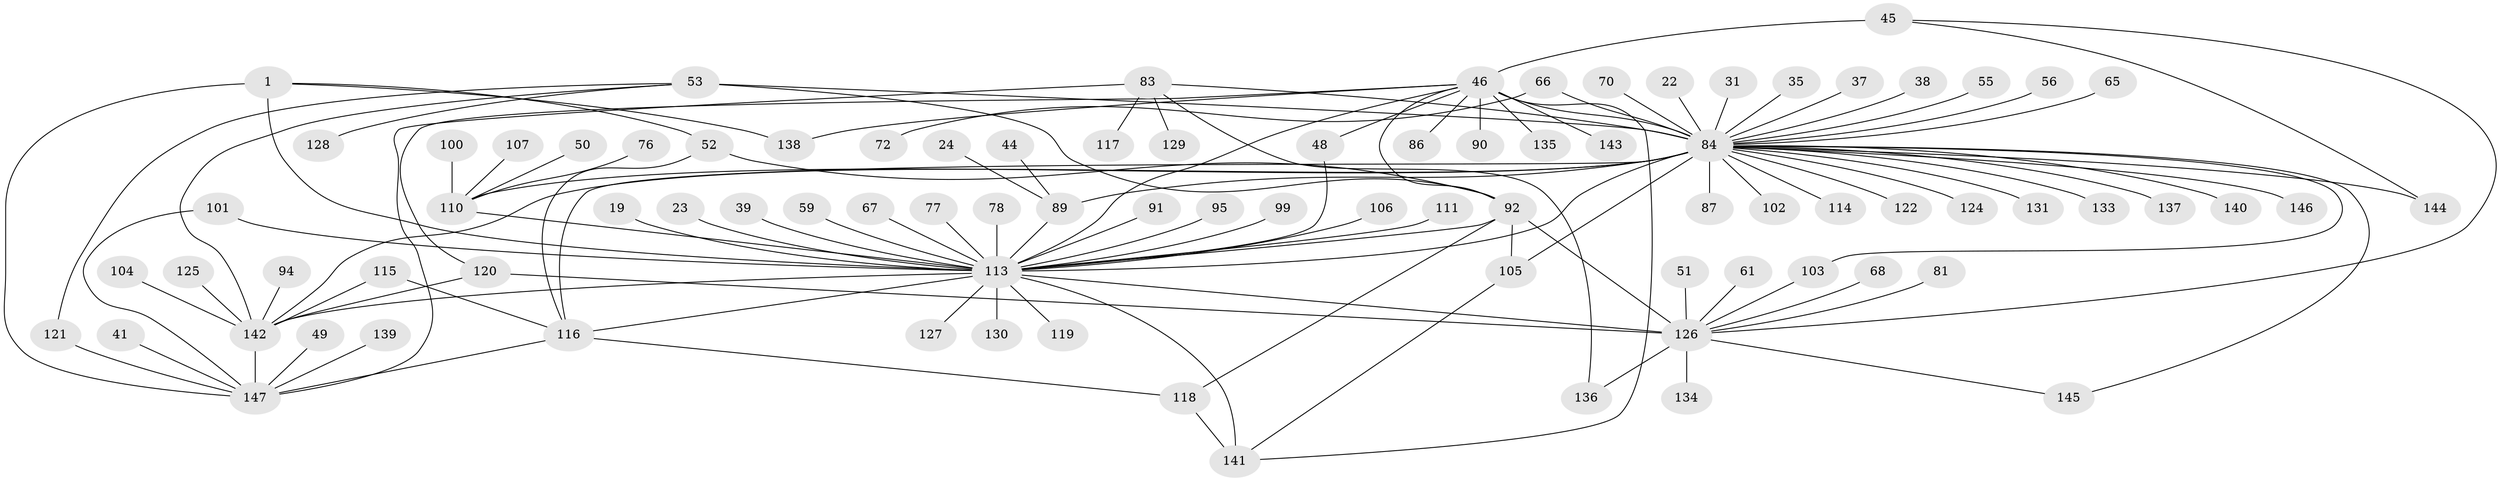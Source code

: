// original degree distribution, {7: 0.02040816326530612, 29: 0.006802721088435374, 14: 0.013605442176870748, 5: 0.061224489795918366, 6: 0.034013605442176874, 22: 0.006802721088435374, 3: 0.1292517006802721, 2: 0.20408163265306123, 18: 0.006802721088435374, 12: 0.006802721088435374, 1: 0.4421768707482993, 10: 0.006802721088435374, 4: 0.047619047619047616, 9: 0.006802721088435374, 8: 0.006802721088435374}
// Generated by graph-tools (version 1.1) at 2025/51/03/04/25 21:51:32]
// undirected, 88 vertices, 118 edges
graph export_dot {
graph [start="1"]
  node [color=gray90,style=filled];
  1;
  19;
  22;
  23;
  24;
  31;
  35;
  37;
  38;
  39;
  41;
  44;
  45;
  46 [super="+20"];
  48;
  49;
  50;
  51;
  52;
  53 [super="+34"];
  55;
  56;
  59;
  61;
  65;
  66;
  67;
  68;
  70;
  72;
  76;
  77;
  78;
  81 [super="+43"];
  83 [super="+75"];
  84 [super="+21+63+15+79+3"];
  86;
  87;
  89 [super="+71+9"];
  90;
  91;
  92 [super="+28+42"];
  94;
  95;
  99;
  100;
  101;
  102;
  103;
  104;
  105 [super="+64"];
  106;
  107;
  110 [super="+33+47+30"];
  111;
  113 [super="+74+11+7"];
  114;
  115;
  116 [super="+60"];
  117;
  118 [super="+96"];
  119;
  120 [super="+16"];
  121 [super="+85"];
  122;
  124;
  125;
  126 [super="+6+109+73"];
  127;
  128;
  129;
  130;
  131;
  133 [super="+112"];
  134 [super="+57"];
  135;
  136 [super="+98"];
  137;
  138 [super="+123"];
  139;
  140;
  141 [super="+132"];
  142 [super="+80+97"];
  143;
  144;
  145 [super="+93"];
  146;
  147 [super="+69+62"];
  1 -- 52;
  1 -- 113 [weight=3];
  1 -- 147 [weight=2];
  1 -- 138;
  19 -- 113;
  22 -- 84;
  23 -- 113;
  24 -- 89;
  31 -- 84;
  35 -- 84;
  37 -- 84;
  38 -- 84;
  39 -- 113;
  41 -- 147;
  44 -- 89;
  45 -- 46 [weight=2];
  45 -- 144;
  45 -- 126;
  46 -- 86;
  46 -- 135;
  46 -- 138;
  46 -- 143;
  46 -- 48;
  46 -- 120;
  46 -- 90;
  46 -- 84 [weight=5];
  46 -- 113;
  46 -- 141;
  46 -- 92;
  48 -- 113;
  49 -- 147;
  50 -- 110;
  51 -- 126;
  52 -- 116;
  52 -- 92;
  53 -- 92 [weight=2];
  53 -- 128;
  53 -- 142;
  53 -- 84;
  53 -- 121;
  55 -- 84;
  56 -- 84;
  59 -- 113;
  61 -- 126;
  65 -- 84;
  66 -- 72;
  66 -- 84 [weight=2];
  67 -- 113;
  68 -- 126;
  70 -- 84;
  76 -- 110;
  77 -- 113;
  78 -- 113 [weight=3];
  81 -- 126;
  83 -- 117;
  83 -- 129;
  83 -- 84;
  83 -- 147 [weight=2];
  83 -- 136;
  84 -- 144;
  84 -- 113 [weight=5];
  84 -- 142 [weight=4];
  84 -- 140;
  84 -- 146;
  84 -- 87;
  84 -- 114;
  84 -- 116 [weight=3];
  84 -- 124;
  84 -- 131;
  84 -- 102;
  84 -- 103;
  84 -- 137;
  84 -- 105;
  84 -- 122;
  84 -- 145;
  84 -- 110 [weight=2];
  84 -- 89 [weight=2];
  84 -- 133;
  89 -- 113 [weight=2];
  91 -- 113;
  92 -- 105;
  92 -- 113;
  92 -- 118;
  92 -- 126;
  94 -- 142;
  95 -- 113;
  99 -- 113;
  100 -- 110;
  101 -- 113;
  101 -- 147;
  103 -- 126;
  104 -- 142;
  105 -- 141;
  106 -- 113;
  107 -- 110;
  110 -- 113 [weight=5];
  111 -- 113;
  113 -- 130;
  113 -- 141 [weight=2];
  113 -- 142 [weight=4];
  113 -- 116;
  113 -- 119;
  113 -- 126 [weight=5];
  113 -- 127;
  115 -- 116;
  115 -- 142;
  116 -- 147;
  116 -- 118;
  118 -- 141;
  120 -- 126;
  120 -- 142;
  121 -- 147;
  125 -- 142;
  126 -- 145;
  126 -- 134;
  126 -- 136;
  139 -- 147;
  142 -- 147 [weight=2];
}
